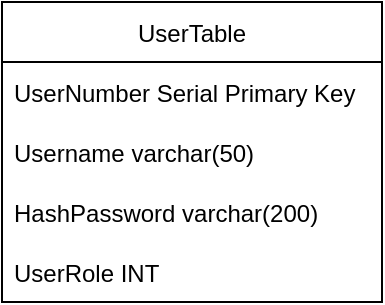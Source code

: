 <mxfile version="15.9.3" type="device"><diagram id="fssXO-4ixw5mQJgJIirC" name="Page-1"><mxGraphModel dx="419" dy="1144" grid="1" gridSize="10" guides="1" tooltips="1" connect="1" arrows="1" fold="1" page="1" pageScale="1" pageWidth="850" pageHeight="1100" math="0" shadow="0"><root><mxCell id="0"/><mxCell id="1" parent="0"/><mxCell id="8-vjU-A4hbwGM8kWdnBq-5" value="UserTable" style="swimlane;fontStyle=0;childLayout=stackLayout;horizontal=1;startSize=30;horizontalStack=0;resizeParent=1;resizeParentMax=0;resizeLast=0;collapsible=1;marginBottom=0;" vertex="1" parent="1"><mxGeometry x="120" y="150" width="190" height="150" as="geometry"/></mxCell><mxCell id="8-vjU-A4hbwGM8kWdnBq-6" value="UserNumber Serial Primary Key" style="text;strokeColor=none;fillColor=none;align=left;verticalAlign=middle;spacingLeft=4;spacingRight=4;overflow=hidden;points=[[0,0.5],[1,0.5]];portConstraint=eastwest;rotatable=0;" vertex="1" parent="8-vjU-A4hbwGM8kWdnBq-5"><mxGeometry y="30" width="190" height="30" as="geometry"/></mxCell><mxCell id="8-vjU-A4hbwGM8kWdnBq-9" value="Username varchar(50)" style="text;strokeColor=none;fillColor=none;align=left;verticalAlign=middle;spacingLeft=4;spacingRight=4;overflow=hidden;points=[[0,0.5],[1,0.5]];portConstraint=eastwest;rotatable=0;" vertex="1" parent="8-vjU-A4hbwGM8kWdnBq-5"><mxGeometry y="60" width="190" height="30" as="geometry"/></mxCell><mxCell id="8-vjU-A4hbwGM8kWdnBq-7" value="HashPassword varchar(200)" style="text;strokeColor=none;fillColor=none;align=left;verticalAlign=middle;spacingLeft=4;spacingRight=4;overflow=hidden;points=[[0,0.5],[1,0.5]];portConstraint=eastwest;rotatable=0;" vertex="1" parent="8-vjU-A4hbwGM8kWdnBq-5"><mxGeometry y="90" width="190" height="30" as="geometry"/></mxCell><mxCell id="8-vjU-A4hbwGM8kWdnBq-8" value="UserRole INT" style="text;strokeColor=none;fillColor=none;align=left;verticalAlign=middle;spacingLeft=4;spacingRight=4;overflow=hidden;points=[[0,0.5],[1,0.5]];portConstraint=eastwest;rotatable=0;" vertex="1" parent="8-vjU-A4hbwGM8kWdnBq-5"><mxGeometry y="120" width="190" height="30" as="geometry"/></mxCell></root></mxGraphModel></diagram></mxfile>